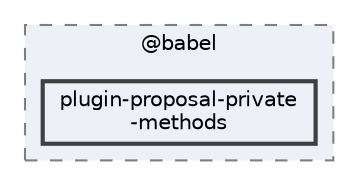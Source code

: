 digraph "pkiclassroomrescheduler/src/main/frontend/node_modules/@babel/plugin-proposal-private-methods"
{
 // LATEX_PDF_SIZE
  bgcolor="transparent";
  edge [fontname=Helvetica,fontsize=10,labelfontname=Helvetica,labelfontsize=10];
  node [fontname=Helvetica,fontsize=10,shape=box,height=0.2,width=0.4];
  compound=true
  subgraph clusterdir_bc8070c8b402176472541bb6f0cba6df {
    graph [ bgcolor="#edf0f7", pencolor="grey50", label="@babel", fontname=Helvetica,fontsize=10 style="filled,dashed", URL="dir_bc8070c8b402176472541bb6f0cba6df.html",tooltip=""]
  dir_ee0fb76f5136f4a03e2c2542d1755b6a [label="plugin-proposal-private\l-methods", fillcolor="#edf0f7", color="grey25", style="filled,bold", URL="dir_ee0fb76f5136f4a03e2c2542d1755b6a.html",tooltip=""];
  }
}
